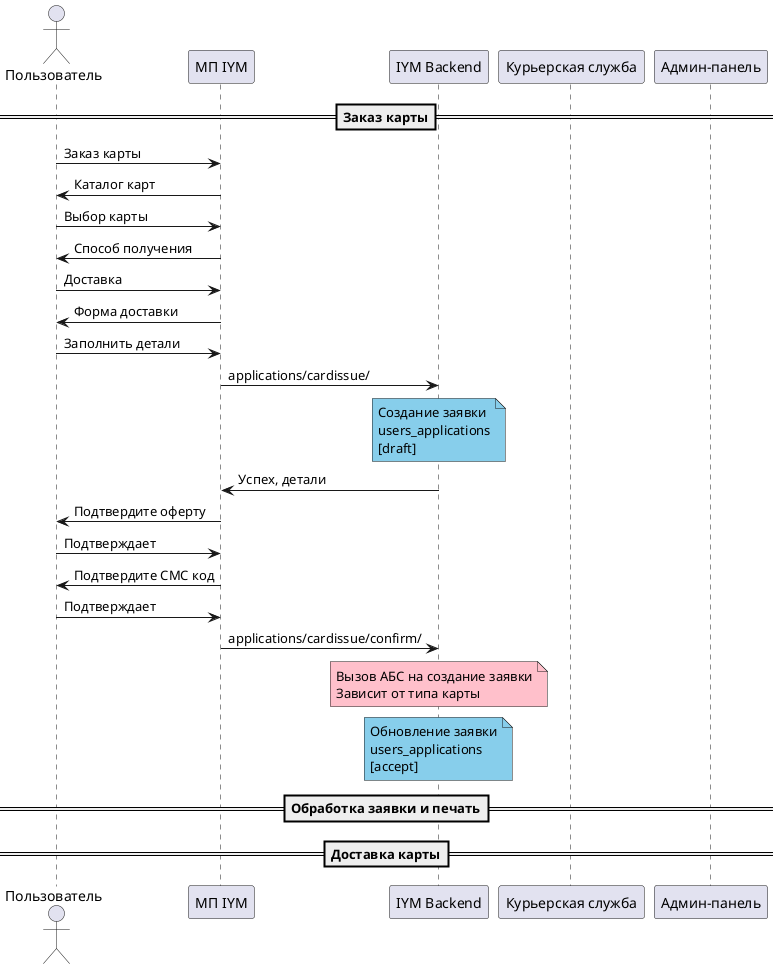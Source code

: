 @startuml Заказ карты с доставкой
actor "Пользователь" as User
participant "МП IYM" as App
participant "IYM Backend" as BE
participant "Курьерская служба" as Delivery
participant "Админ-панель" as AP

==Заказ карты==
User -> App : Заказ карты
User <- App : Каталог карт
User -> App : Выбор карты
User <- App : Способ получения
User -> App : Доставка
User <- App : Форма доставки
User -> App : Заполнить детали
App -> BE : applications/cardissue/
note over BE #SkyBlue
    Создание заявки
    users_applications
    [draft]
end note
App <- BE : Успех, детали
User <- App : Подтвердите оферту
User -> App : Подтверждает
User <- App : Подтвердите СМС код
User -> App : Подтверждает
App -> BE : applications/cardissue/confirm/
note over BE #Pink
    Вызов АБС на создание заявки
    Зависит от типа карты
end note
note over BE #SkyBlue
    Обновление заявки
    users_applications
    [accept]
end note
' Подтягивание карты в МП
==Обработка заявки и печать==
' Отправка на печать
' Установка ПИН
==Доставка карты==
' Выгрузка реестра
' Передача курьеру реестра и карт
' Доставка пользователю

@enduml
